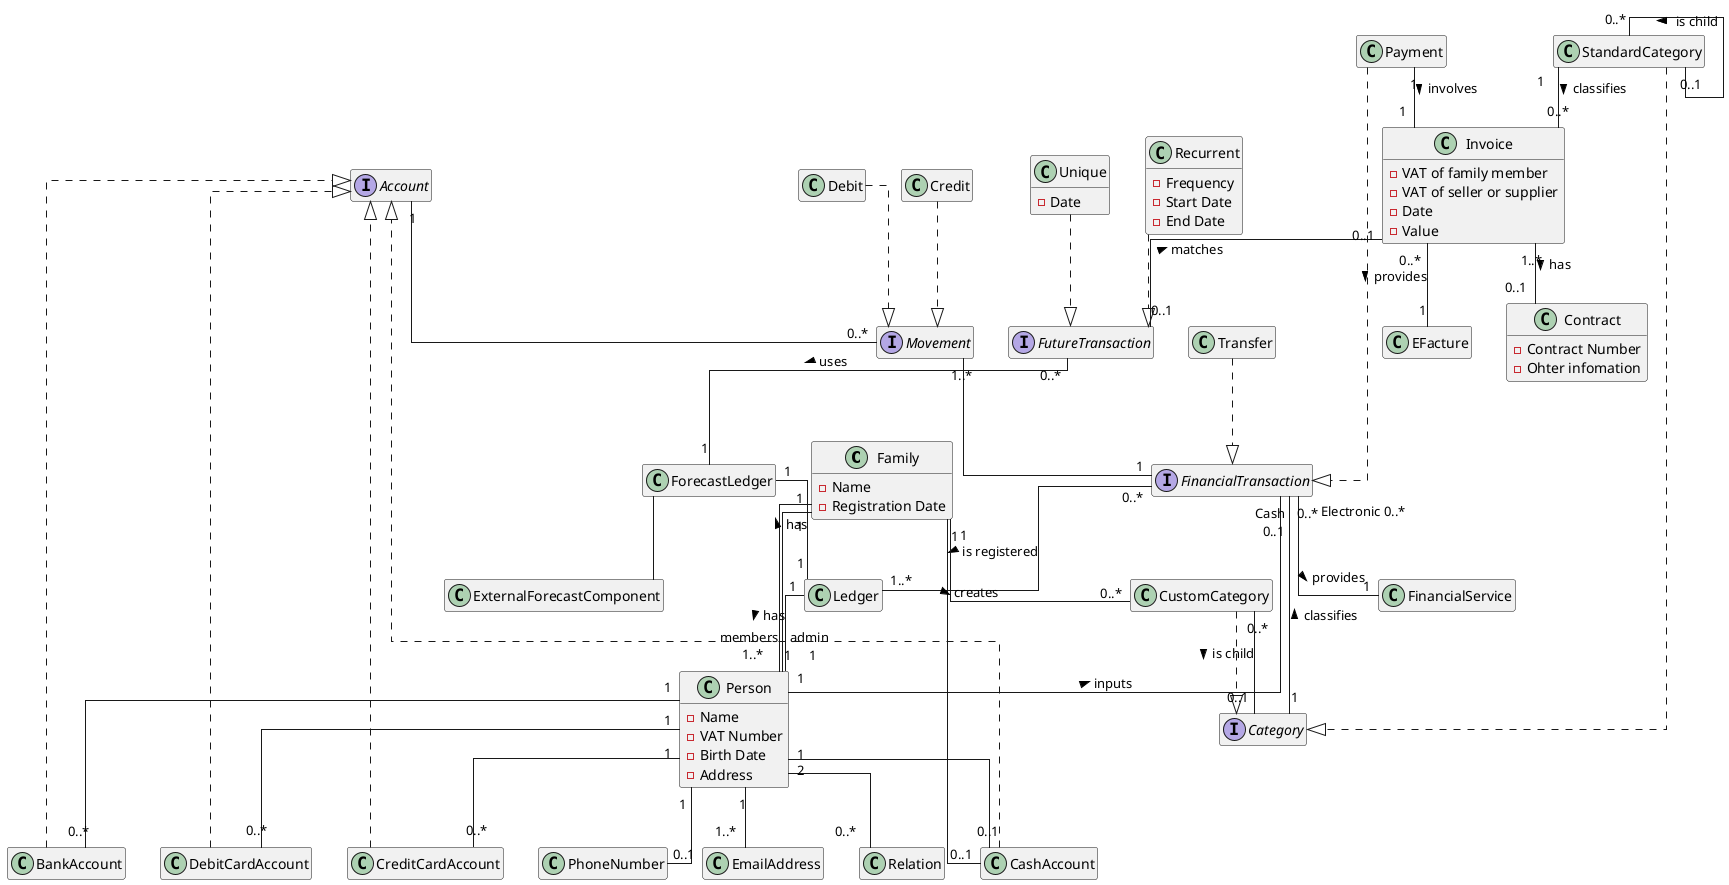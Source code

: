 @startuml
hide empty members
skinparam linetype ortho

class Family {
- Name
- Registration Date
}

class Person {
- Name
- VAT Number
- Birth Date
- Address
}

class PhoneNumber {
}

class EmailAddress {
}

class Relation {
}

class CashAccount {
}

class BankAccount {
}

class DebitCardAccount {
}

class CreditCardAccount {
}

interface Account {
}

interface Movement {
}

class Debit {
}

class Credit {
}

interface FinancialTransaction {
}

class Transfer {
}

class Payment {
}

class FinancialService {
}

class Ledger {
}

interface Category {
}

class StandardCategory {
}

class CustomCategory {
}

class Invoice {
- VAT of family member
- VAT of seller or supplier
- Date
- Value
}

class Contract {
- Contract Number
- Ohter infomation
}

class EFacture {
}

interface FutureTransaction {
}

class Unique {
- Date
}

class Recurrent {
- Frequency
- Start Date
- End Date
}

class ForecastLedger {
}

class ExternalForecastComponent {
}

'Family to Person
Family "1" --- "members \n 1..*" Person
Family "1" --- "admin \n 1" Person

'Person to attributes
Person "1" -- "0..1" PhoneNumber
Person "1" -- "1..*" EmailAddress
Person "2" -- "0..*" Relation

'Account interface to Accounts
CashAccount -.|> Account
BankAccount -.|> Account
DebitCardAccount -.|> Account
CreditCardAccount -.|> Account

'Person to Accounts
Person "1" -- "0..1" CashAccount
Person "1" -- "0..*" BankAccount
Person "1" -- "0..*" DebitCardAccount
Person "1" -- "0..*" CreditCardAccount

'Family to CashAccount
Family "1" -- "0..1" CashAccount

'Movement to Account
Movement "0..*" -up- "1" Account

'Movement to Credit and Debit
Debit -.|> Movement
Credit -.|> Movement

'Movement to FinancialTransaction
Movement "1..*" -- "1" FinancialTransaction

'Financial Transaction implementations
Transfer -.|> FinancialTransaction
Payment -.|> FinancialTransaction

'Person to Financial Transaction
Person "1" -- "Cash \n 0..1" FinancialTransaction : inputs >

'Financial Transaction to Financial Service, Ledger and Category
FinancialTransaction "Electronic 0..*" -- "1" FinancialService : provides >
FinancialTransaction "0..*" -- "1..*" Ledger : is registered >
FinancialTransaction "0..*" -- "1" Category : < classifies

'Categories
StandardCategory -.|> Category
CustomCategory -.|> Category
StandardCategory "0..*" -- "0..1" StandardCategory : is child >
CustomCategory "0..*" -- "0..1" Category : is child >
Family "1" -- "0..*" CustomCategory : creates >

'Invoice
StandardCategory "1" -- "0..*" Invoice : classifies >
Payment "1" -- "1" Invoice : involves >
Invoice "1..*" -- "0..1" Contract : has >
Invoice "0..*" -- "1" EFacture : provides >
Invoice "0..1" -- "0..1" FutureTransaction : < matches

'Future Transactions
Unique -.|> FutureTransaction
Recurrent -.|> FutureTransaction
FutureTransaction "0..*" -- "1" ForecastLedger : uses >
ForecastLedger "1" -- "1" Ledger : < has
ForecastLedger -- ExternalForecastComponent

'Ledger
Ledger "1" -- "1" Person : has >

@enduml